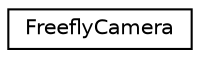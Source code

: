 digraph "Graphical Class Hierarchy"
{
  edge [fontname="Helvetica",fontsize="10",labelfontname="Helvetica",labelfontsize="10"];
  node [fontname="Helvetica",fontsize="10",shape=record];
  rankdir="LR";
  Node0 [label="FreeflyCamera",height=0.2,width=0.4,color="black", fillcolor="white", style="filled",URL="$classFreeflyCamera.html"];
}
